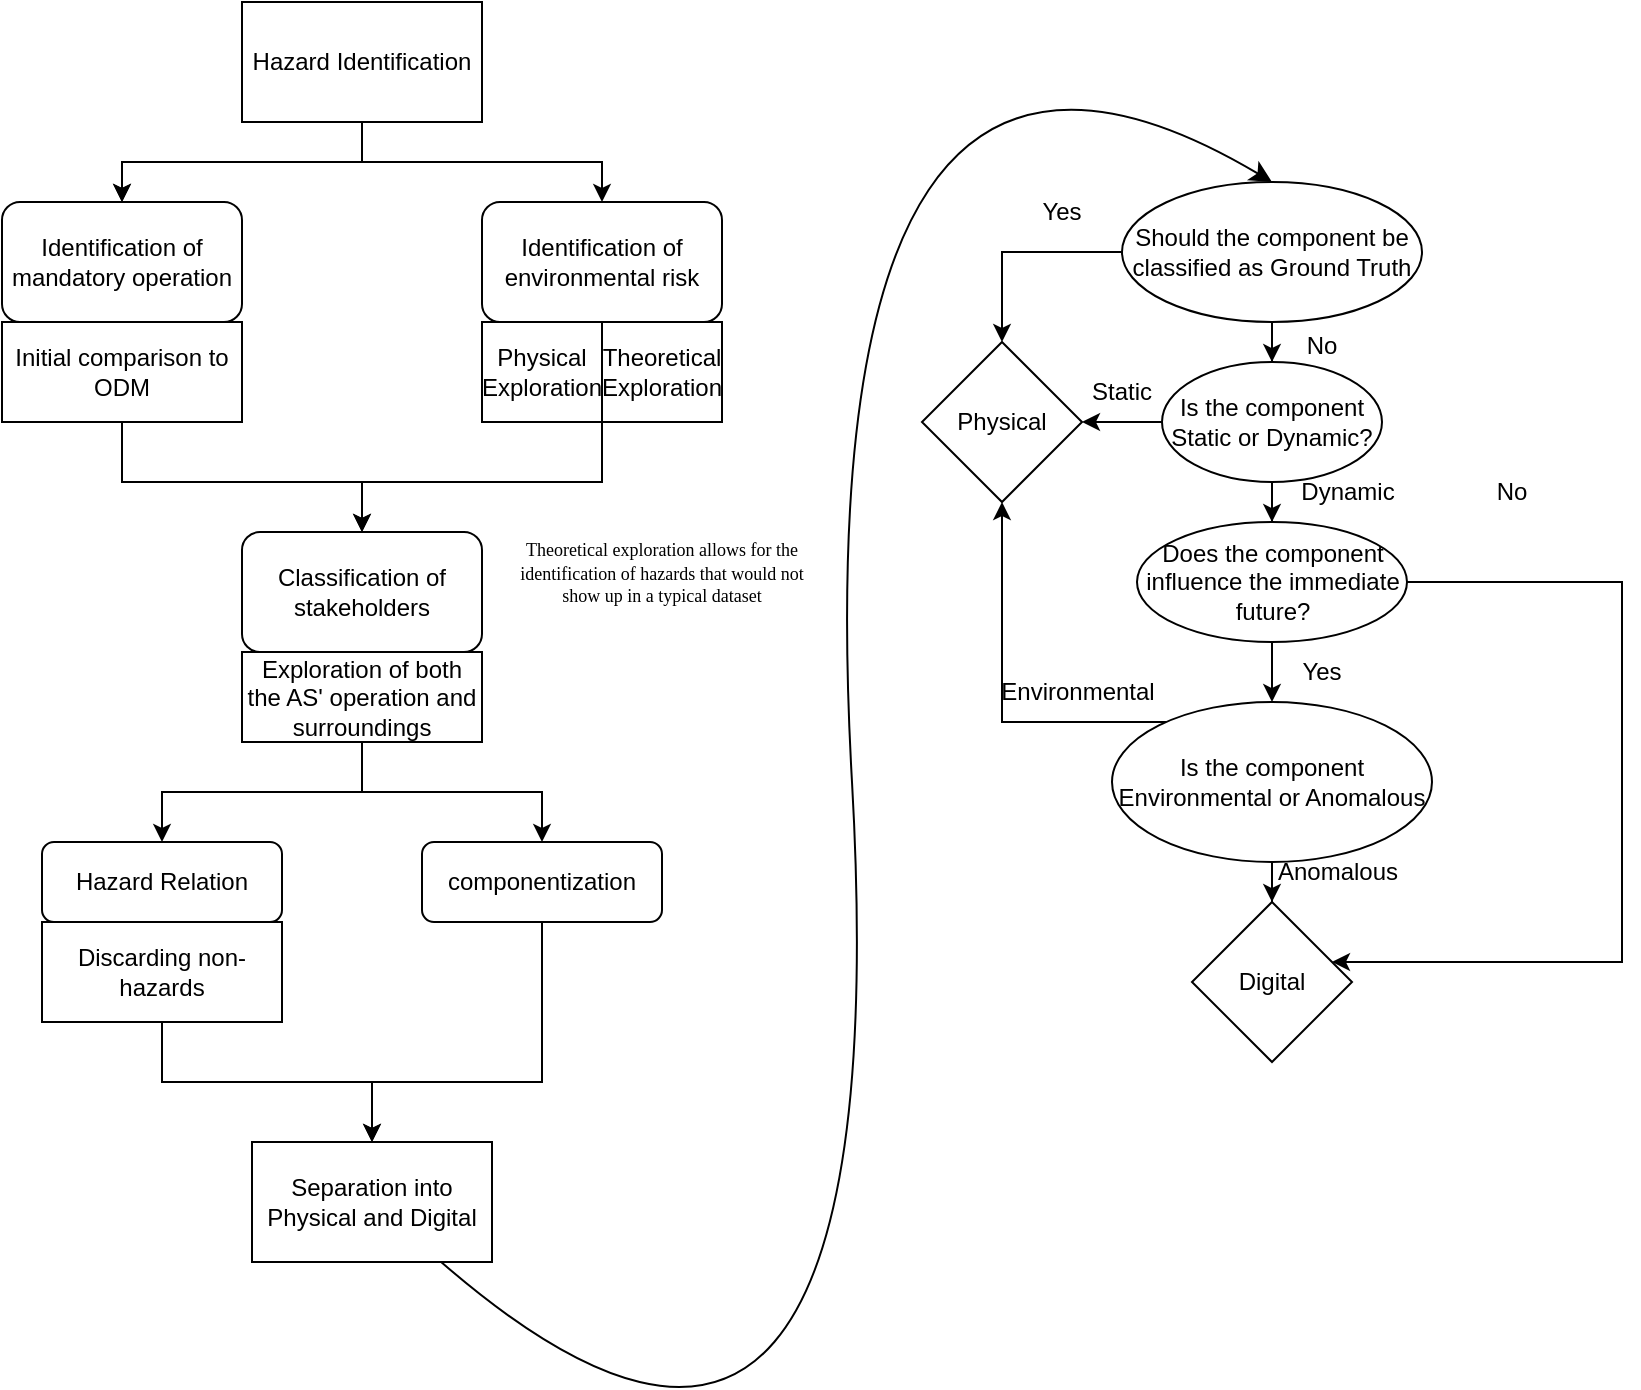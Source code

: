 <mxfile version="22.1.18" type="github">
  <diagram name="Page-1" id="gVV-lAtCTAZQ4N9Vdqxv">
    <mxGraphModel dx="1017" dy="1353" grid="1" gridSize="10" guides="1" tooltips="1" connect="1" arrows="1" fold="1" page="1" pageScale="1" pageWidth="850" pageHeight="1100" math="0" shadow="0">
      <root>
        <mxCell id="0" />
        <mxCell id="1" parent="0" />
        <mxCell id="OSJg8APtaKK_bbcxg1oc-6" value="" style="edgeStyle=orthogonalEdgeStyle;rounded=0;orthogonalLoop=1;jettySize=auto;html=1;" parent="1" source="OSJg8APtaKK_bbcxg1oc-1" target="OSJg8APtaKK_bbcxg1oc-2" edge="1">
          <mxGeometry relative="1" as="geometry" />
        </mxCell>
        <mxCell id="OSJg8APtaKK_bbcxg1oc-7" value="" style="edgeStyle=orthogonalEdgeStyle;rounded=0;orthogonalLoop=1;jettySize=auto;html=1;" parent="1" source="OSJg8APtaKK_bbcxg1oc-1" target="OSJg8APtaKK_bbcxg1oc-2" edge="1">
          <mxGeometry relative="1" as="geometry" />
        </mxCell>
        <mxCell id="OSJg8APtaKK_bbcxg1oc-9" value="" style="edgeStyle=orthogonalEdgeStyle;rounded=0;orthogonalLoop=1;jettySize=auto;html=1;" parent="1" source="OSJg8APtaKK_bbcxg1oc-1" target="OSJg8APtaKK_bbcxg1oc-3" edge="1">
          <mxGeometry relative="1" as="geometry">
            <Array as="points">
              <mxPoint x="190" y="200" />
              <mxPoint x="310" y="200" />
            </Array>
          </mxGeometry>
        </mxCell>
        <mxCell id="OSJg8APtaKK_bbcxg1oc-1" value="Hazard Identification" style="rounded=0;whiteSpace=wrap;html=1;" parent="1" vertex="1">
          <mxGeometry x="130" y="120" width="120" height="60" as="geometry" />
        </mxCell>
        <mxCell id="OSJg8APtaKK_bbcxg1oc-2" value="Identification of mandatory operation" style="rounded=1;whiteSpace=wrap;html=1;" parent="1" vertex="1">
          <mxGeometry x="10" y="220" width="120" height="60" as="geometry" />
        </mxCell>
        <mxCell id="OSJg8APtaKK_bbcxg1oc-24" style="edgeStyle=orthogonalEdgeStyle;rounded=0;orthogonalLoop=1;jettySize=auto;html=1;entryX=0.5;entryY=0;entryDx=0;entryDy=0;" parent="1" source="OSJg8APtaKK_bbcxg1oc-3" target="OSJg8APtaKK_bbcxg1oc-4" edge="1">
          <mxGeometry relative="1" as="geometry">
            <Array as="points">
              <mxPoint x="310" y="360" />
              <mxPoint x="190" y="360" />
            </Array>
          </mxGeometry>
        </mxCell>
        <mxCell id="OSJg8APtaKK_bbcxg1oc-3" value="Identification of environmental risk" style="rounded=1;whiteSpace=wrap;html=1;" parent="1" vertex="1">
          <mxGeometry x="250" y="220" width="120" height="60" as="geometry" />
        </mxCell>
        <mxCell id="OSJg8APtaKK_bbcxg1oc-4" value="Classification of stakeholders" style="rounded=1;whiteSpace=wrap;html=1;" parent="1" vertex="1">
          <mxGeometry x="130" y="385" width="120" height="60" as="geometry" />
        </mxCell>
        <mxCell id="z0SlMO0lJQ4dZxlW3EFj-1" style="edgeStyle=none;curved=1;rounded=0;orthogonalLoop=1;jettySize=auto;html=1;entryX=0.5;entryY=0;entryDx=0;entryDy=0;fontSize=12;startSize=8;endSize=8;" edge="1" parent="1" source="OSJg8APtaKK_bbcxg1oc-5" target="OSJg8APtaKK_bbcxg1oc-35">
          <mxGeometry relative="1" as="geometry">
            <Array as="points">
              <mxPoint x="460" y="950" />
              <mxPoint x="410" y="70" />
            </Array>
          </mxGeometry>
        </mxCell>
        <mxCell id="OSJg8APtaKK_bbcxg1oc-5" value="Separation into Physical and Digital" style="rounded=0;whiteSpace=wrap;html=1;" parent="1" vertex="1">
          <mxGeometry x="135" y="690" width="120" height="60" as="geometry" />
        </mxCell>
        <mxCell id="OSJg8APtaKK_bbcxg1oc-10" value="Physical" style="rhombus;whiteSpace=wrap;html=1;rounded=0;" parent="1" vertex="1">
          <mxGeometry x="470" y="290" width="80" height="80" as="geometry" />
        </mxCell>
        <mxCell id="OSJg8APtaKK_bbcxg1oc-12" value="Digital" style="rhombus;whiteSpace=wrap;html=1;rounded=0;" parent="1" vertex="1">
          <mxGeometry x="605" y="570" width="80" height="80" as="geometry" />
        </mxCell>
        <mxCell id="OSJg8APtaKK_bbcxg1oc-22" value="" style="edgeStyle=orthogonalEdgeStyle;rounded=0;orthogonalLoop=1;jettySize=auto;html=1;" parent="1" source="OSJg8APtaKK_bbcxg1oc-14" target="OSJg8APtaKK_bbcxg1oc-4" edge="1">
          <mxGeometry relative="1" as="geometry">
            <Array as="points">
              <mxPoint x="70" y="360" />
              <mxPoint x="190" y="360" />
            </Array>
          </mxGeometry>
        </mxCell>
        <mxCell id="OSJg8APtaKK_bbcxg1oc-14" value="Initial comparison to ODM" style="shape=parallelogram;perimeter=parallelogramPerimeter;whiteSpace=wrap;html=1;fixedSize=1;size=0;" parent="1" vertex="1">
          <mxGeometry x="10" y="280" width="120" height="50" as="geometry" />
        </mxCell>
        <mxCell id="OSJg8APtaKK_bbcxg1oc-28" style="edgeStyle=orthogonalEdgeStyle;rounded=0;orthogonalLoop=1;jettySize=auto;html=1;entryX=0.5;entryY=0;entryDx=0;entryDy=0;" parent="1" source="OSJg8APtaKK_bbcxg1oc-16" target="OSJg8APtaKK_bbcxg1oc-25" edge="1">
          <mxGeometry relative="1" as="geometry" />
        </mxCell>
        <mxCell id="OSJg8APtaKK_bbcxg1oc-29" style="edgeStyle=orthogonalEdgeStyle;rounded=0;orthogonalLoop=1;jettySize=auto;html=1;" parent="1" source="OSJg8APtaKK_bbcxg1oc-16" target="OSJg8APtaKK_bbcxg1oc-27" edge="1">
          <mxGeometry relative="1" as="geometry" />
        </mxCell>
        <mxCell id="OSJg8APtaKK_bbcxg1oc-16" value="Exploration of both the AS&#39; operation and surroundings" style="shape=parallelogram;perimeter=parallelogramPerimeter;whiteSpace=wrap;html=1;fixedSize=1;size=0;" parent="1" vertex="1">
          <mxGeometry x="130" y="445" width="120" height="45" as="geometry" />
        </mxCell>
        <mxCell id="OSJg8APtaKK_bbcxg1oc-19" value="Physical Exploration" style="rounded=0;whiteSpace=wrap;html=1;" parent="1" vertex="1">
          <mxGeometry x="250" y="280" width="60" height="50" as="geometry" />
        </mxCell>
        <mxCell id="OSJg8APtaKK_bbcxg1oc-20" value="Theoretical Exploration" style="rounded=0;whiteSpace=wrap;html=1;" parent="1" vertex="1">
          <mxGeometry x="310" y="280" width="60" height="50" as="geometry" />
        </mxCell>
        <mxCell id="OSJg8APtaKK_bbcxg1oc-25" value="Hazard Relation" style="rounded=1;whiteSpace=wrap;html=1;" parent="1" vertex="1">
          <mxGeometry x="30" y="540" width="120" height="40" as="geometry" />
        </mxCell>
        <mxCell id="OSJg8APtaKK_bbcxg1oc-56" style="edgeStyle=orthogonalEdgeStyle;rounded=0;orthogonalLoop=1;jettySize=auto;html=1;entryX=0.5;entryY=0;entryDx=0;entryDy=0;" parent="1" source="OSJg8APtaKK_bbcxg1oc-27" target="OSJg8APtaKK_bbcxg1oc-5" edge="1">
          <mxGeometry relative="1" as="geometry">
            <Array as="points">
              <mxPoint x="280" y="660" />
              <mxPoint x="195" y="660" />
            </Array>
          </mxGeometry>
        </mxCell>
        <mxCell id="OSJg8APtaKK_bbcxg1oc-27" value="componentization" style="rounded=1;whiteSpace=wrap;html=1;" parent="1" vertex="1">
          <mxGeometry x="220" y="540" width="120" height="40" as="geometry" />
        </mxCell>
        <mxCell id="OSJg8APtaKK_bbcxg1oc-31" value="&lt;p style=&quot;line-height: 90%;&quot;&gt;&lt;font face=&quot;Verdana&quot; style=&quot;font-size: 9px;&quot;&gt;Theoretical exploration allows for the identification of hazards that would not show up in a typical dataset&lt;/font&gt;&lt;/p&gt;" style="text;html=1;strokeColor=none;fillColor=none;align=center;verticalAlign=middle;whiteSpace=wrap;rounded=0;" parent="1" vertex="1">
          <mxGeometry x="265" y="385" width="150" height="40" as="geometry" />
        </mxCell>
        <mxCell id="OSJg8APtaKK_bbcxg1oc-55" style="edgeStyle=orthogonalEdgeStyle;rounded=0;orthogonalLoop=1;jettySize=auto;html=1;" parent="1" source="OSJg8APtaKK_bbcxg1oc-34" target="OSJg8APtaKK_bbcxg1oc-5" edge="1">
          <mxGeometry relative="1" as="geometry" />
        </mxCell>
        <mxCell id="OSJg8APtaKK_bbcxg1oc-34" value="Discarding non-hazards" style="shape=parallelogram;perimeter=parallelogramPerimeter;whiteSpace=wrap;html=1;fixedSize=1;size=0;" parent="1" vertex="1">
          <mxGeometry x="30" y="580" width="120" height="50" as="geometry" />
        </mxCell>
        <mxCell id="OSJg8APtaKK_bbcxg1oc-37" style="edgeStyle=orthogonalEdgeStyle;rounded=0;orthogonalLoop=1;jettySize=auto;html=1;entryX=0.5;entryY=0;entryDx=0;entryDy=0;" parent="1" source="OSJg8APtaKK_bbcxg1oc-35" target="OSJg8APtaKK_bbcxg1oc-10" edge="1">
          <mxGeometry relative="1" as="geometry" />
        </mxCell>
        <mxCell id="OSJg8APtaKK_bbcxg1oc-40" value="" style="edgeStyle=orthogonalEdgeStyle;rounded=0;orthogonalLoop=1;jettySize=auto;html=1;" parent="1" source="OSJg8APtaKK_bbcxg1oc-35" target="OSJg8APtaKK_bbcxg1oc-39" edge="1">
          <mxGeometry relative="1" as="geometry" />
        </mxCell>
        <mxCell id="OSJg8APtaKK_bbcxg1oc-35" value="Should the component be classified as Ground Truth" style="ellipse;whiteSpace=wrap;html=1;" parent="1" vertex="1">
          <mxGeometry x="570" y="210" width="150" height="70" as="geometry" />
        </mxCell>
        <mxCell id="OSJg8APtaKK_bbcxg1oc-38" value="Yes" style="text;html=1;strokeColor=none;fillColor=none;align=center;verticalAlign=middle;whiteSpace=wrap;rounded=0;" parent="1" vertex="1">
          <mxGeometry x="510" y="210" width="60" height="30" as="geometry" />
        </mxCell>
        <mxCell id="OSJg8APtaKK_bbcxg1oc-41" value="" style="edgeStyle=orthogonalEdgeStyle;rounded=0;orthogonalLoop=1;jettySize=auto;html=1;" parent="1" source="OSJg8APtaKK_bbcxg1oc-39" target="OSJg8APtaKK_bbcxg1oc-10" edge="1">
          <mxGeometry relative="1" as="geometry" />
        </mxCell>
        <mxCell id="OSJg8APtaKK_bbcxg1oc-45" value="" style="edgeStyle=orthogonalEdgeStyle;rounded=0;orthogonalLoop=1;jettySize=auto;html=1;" parent="1" source="OSJg8APtaKK_bbcxg1oc-39" target="OSJg8APtaKK_bbcxg1oc-44" edge="1">
          <mxGeometry relative="1" as="geometry" />
        </mxCell>
        <mxCell id="OSJg8APtaKK_bbcxg1oc-39" value="Is the component Static or Dynamic?" style="ellipse;whiteSpace=wrap;html=1;" parent="1" vertex="1">
          <mxGeometry x="590" y="300" width="110" height="60" as="geometry" />
        </mxCell>
        <mxCell id="OSJg8APtaKK_bbcxg1oc-42" value="Static" style="text;html=1;strokeColor=none;fillColor=none;align=center;verticalAlign=middle;whiteSpace=wrap;rounded=0;" parent="1" vertex="1">
          <mxGeometry x="540" y="300" width="60" height="30" as="geometry" />
        </mxCell>
        <mxCell id="OSJg8APtaKK_bbcxg1oc-43" value="No" style="text;html=1;strokeColor=none;fillColor=none;align=center;verticalAlign=middle;whiteSpace=wrap;rounded=0;" parent="1" vertex="1">
          <mxGeometry x="640" y="277" width="60" height="30" as="geometry" />
        </mxCell>
        <mxCell id="OSJg8APtaKK_bbcxg1oc-46" value="" style="edgeStyle=orthogonalEdgeStyle;rounded=0;orthogonalLoop=1;jettySize=auto;html=1;" parent="1" source="OSJg8APtaKK_bbcxg1oc-44" target="OSJg8APtaKK_bbcxg1oc-12" edge="1">
          <mxGeometry relative="1" as="geometry">
            <Array as="points">
              <mxPoint x="820" y="410" />
              <mxPoint x="820" y="600" />
            </Array>
          </mxGeometry>
        </mxCell>
        <mxCell id="OSJg8APtaKK_bbcxg1oc-49" value="" style="edgeStyle=orthogonalEdgeStyle;rounded=0;orthogonalLoop=1;jettySize=auto;html=1;" parent="1" source="OSJg8APtaKK_bbcxg1oc-44" target="OSJg8APtaKK_bbcxg1oc-48" edge="1">
          <mxGeometry relative="1" as="geometry" />
        </mxCell>
        <mxCell id="OSJg8APtaKK_bbcxg1oc-44" value="Does the component influence the immediate future?" style="ellipse;whiteSpace=wrap;html=1;" parent="1" vertex="1">
          <mxGeometry x="577.5" y="380" width="135" height="60" as="geometry" />
        </mxCell>
        <mxCell id="OSJg8APtaKK_bbcxg1oc-47" value="No" style="text;html=1;strokeColor=none;fillColor=none;align=center;verticalAlign=middle;whiteSpace=wrap;rounded=0;" parent="1" vertex="1">
          <mxGeometry x="735" y="350" width="60" height="30" as="geometry" />
        </mxCell>
        <mxCell id="OSJg8APtaKK_bbcxg1oc-50" value="" style="edgeStyle=orthogonalEdgeStyle;rounded=0;orthogonalLoop=1;jettySize=auto;html=1;" parent="1" source="OSJg8APtaKK_bbcxg1oc-48" target="OSJg8APtaKK_bbcxg1oc-12" edge="1">
          <mxGeometry relative="1" as="geometry" />
        </mxCell>
        <mxCell id="OSJg8APtaKK_bbcxg1oc-51" style="edgeStyle=orthogonalEdgeStyle;rounded=0;orthogonalLoop=1;jettySize=auto;html=1;entryX=0.5;entryY=1;entryDx=0;entryDy=0;" parent="1" source="OSJg8APtaKK_bbcxg1oc-48" target="OSJg8APtaKK_bbcxg1oc-10" edge="1">
          <mxGeometry relative="1" as="geometry">
            <Array as="points">
              <mxPoint x="510" y="480" />
            </Array>
          </mxGeometry>
        </mxCell>
        <mxCell id="OSJg8APtaKK_bbcxg1oc-48" value="Is the component Environmental or Anomalous" style="ellipse;whiteSpace=wrap;html=1;" parent="1" vertex="1">
          <mxGeometry x="565" y="470" width="160" height="80" as="geometry" />
        </mxCell>
        <mxCell id="OSJg8APtaKK_bbcxg1oc-52" value="Environmental" style="text;html=1;strokeColor=none;fillColor=none;align=center;verticalAlign=middle;whiteSpace=wrap;rounded=0;" parent="1" vertex="1">
          <mxGeometry x="517.5" y="450" width="60" height="30" as="geometry" />
        </mxCell>
        <mxCell id="OSJg8APtaKK_bbcxg1oc-53" value="Anomalous" style="text;html=1;strokeColor=none;fillColor=none;align=center;verticalAlign=middle;whiteSpace=wrap;rounded=0;" parent="1" vertex="1">
          <mxGeometry x="648" y="540" width="60" height="30" as="geometry" />
        </mxCell>
        <mxCell id="OSJg8APtaKK_bbcxg1oc-54" value="Yes" style="text;html=1;strokeColor=none;fillColor=none;align=center;verticalAlign=middle;whiteSpace=wrap;rounded=0;" parent="1" vertex="1">
          <mxGeometry x="640" y="440" width="60" height="30" as="geometry" />
        </mxCell>
        <mxCell id="OSJg8APtaKK_bbcxg1oc-57" value="Dynamic" style="text;html=1;strokeColor=none;fillColor=none;align=center;verticalAlign=middle;whiteSpace=wrap;rounded=0;" parent="1" vertex="1">
          <mxGeometry x="652.5" y="350" width="60" height="30" as="geometry" />
        </mxCell>
      </root>
    </mxGraphModel>
  </diagram>
</mxfile>
